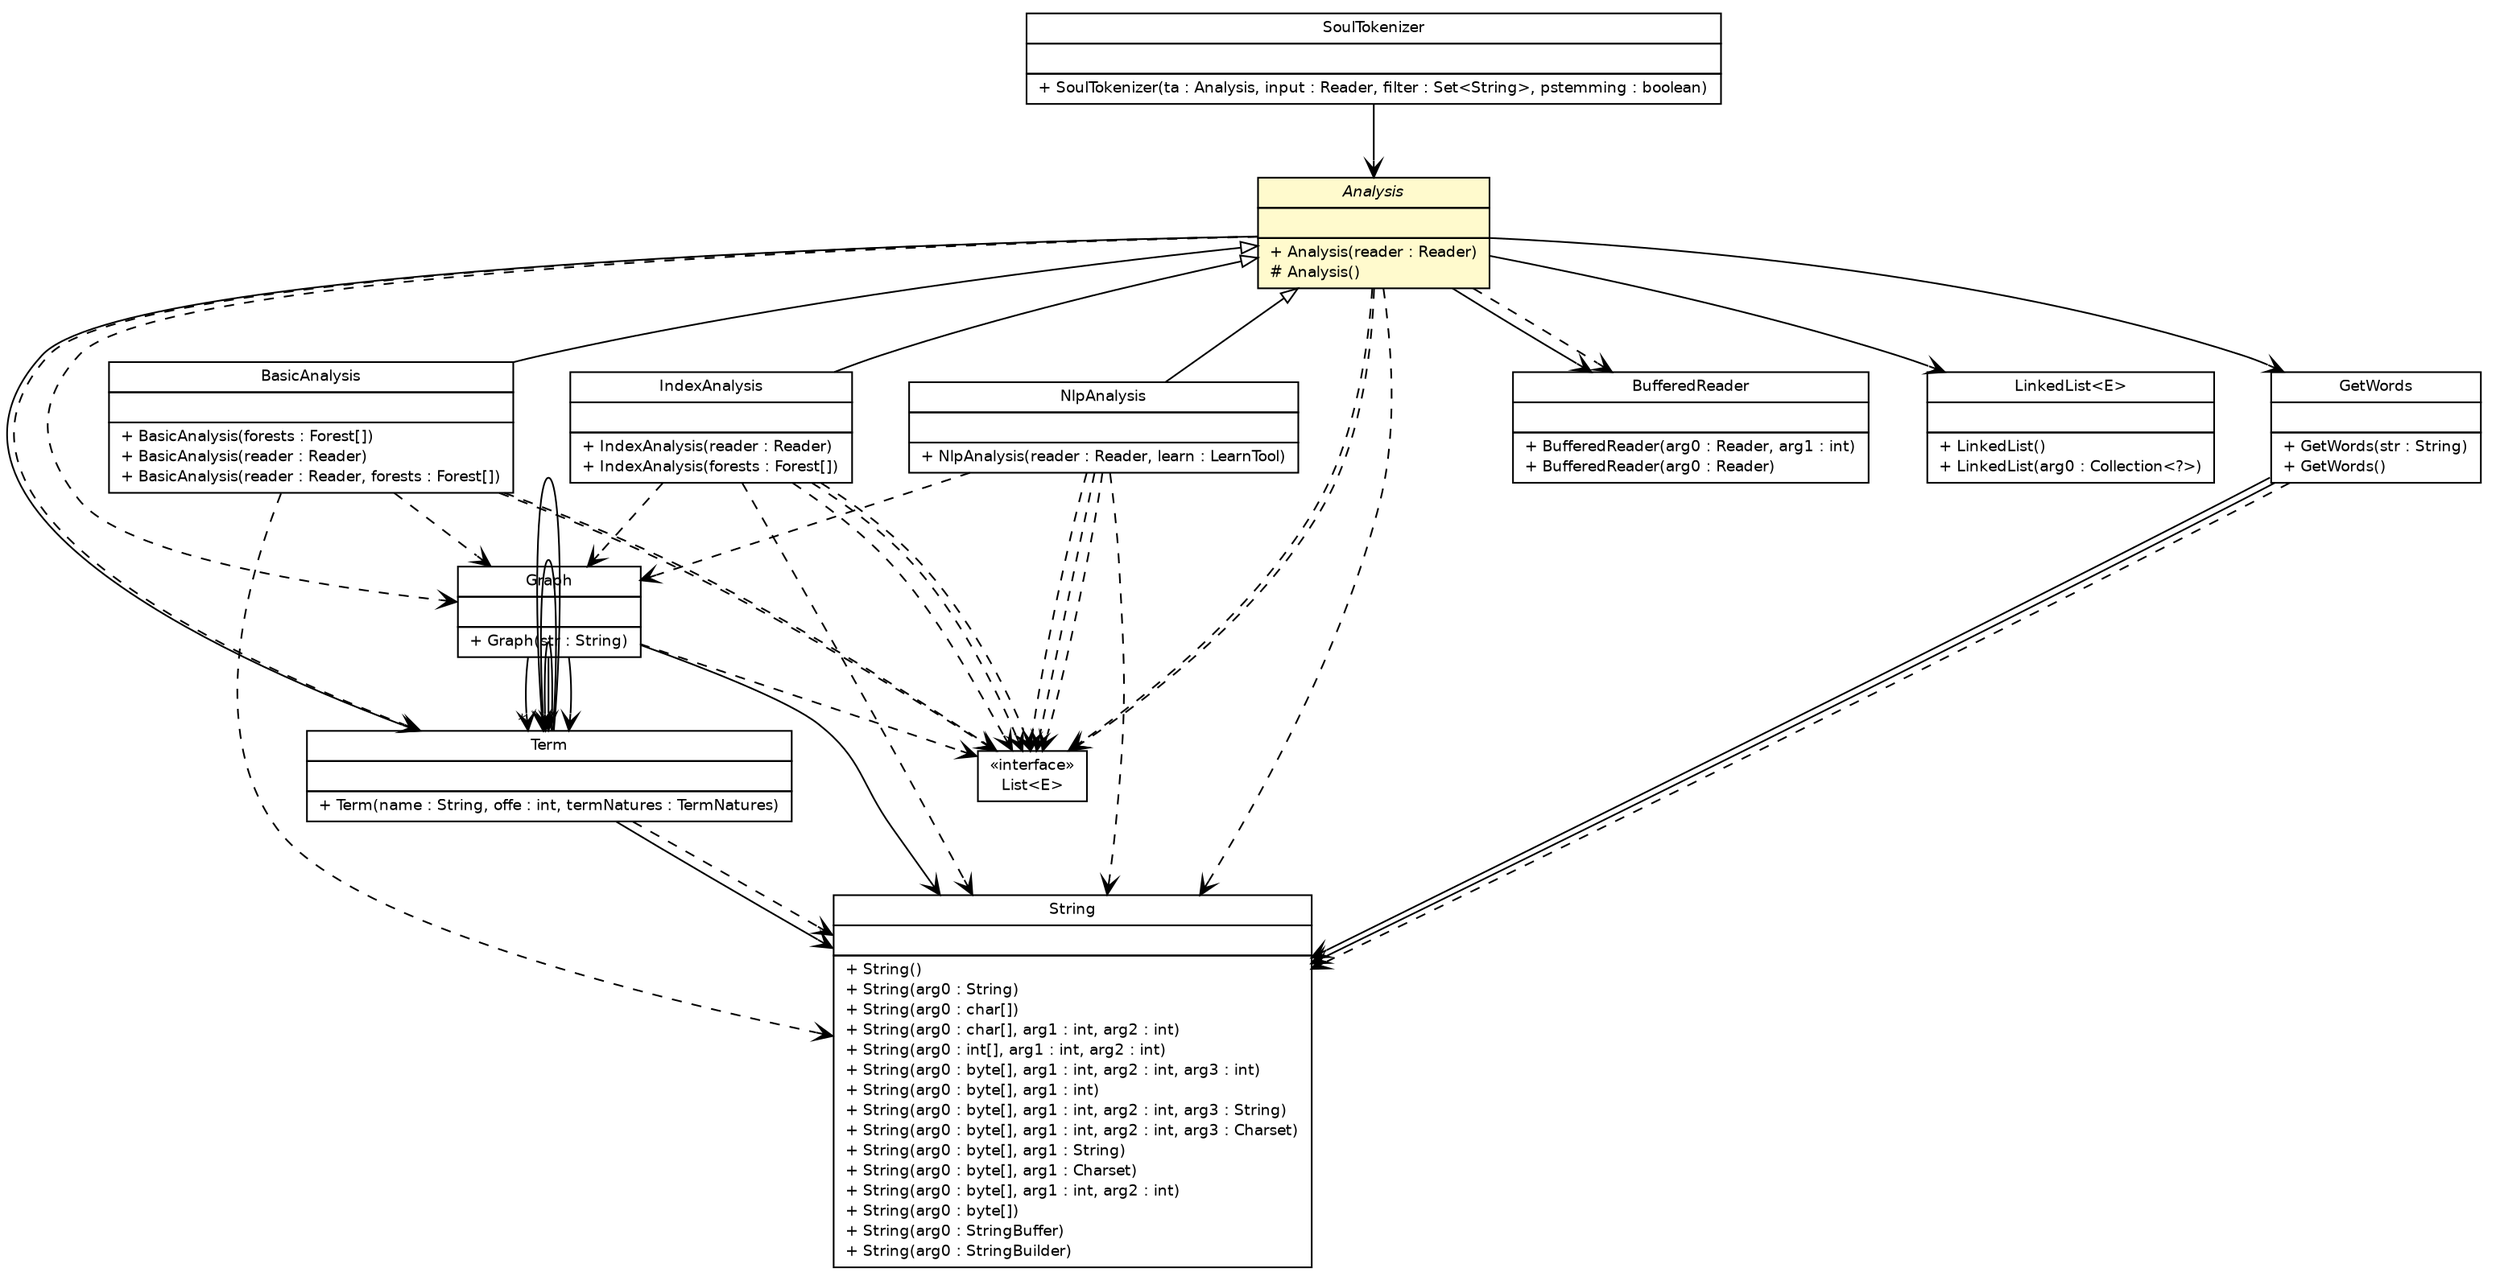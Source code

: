 #!/usr/local/bin/dot
#
# Class diagram 
# Generated by UmlGraph version 4.6 (http://www.spinellis.gr/sw/umlgraph)
#

digraph G {
	edge [fontname="Helvetica",fontsize=10,labelfontname="Helvetica",labelfontsize=10];
	node [fontname="Helvetica",fontsize=10,shape=plaintext];
	// org.soul.splitWord.GetWords
	c3247 [label=<<table border="0" cellborder="1" cellspacing="0" cellpadding="2" port="p" href="./GetWords.html">
		<tr><td><table border="0" cellspacing="0" cellpadding="1">
			<tr><td> GetWords </td></tr>
		</table></td></tr>
		<tr><td><table border="0" cellspacing="0" cellpadding="1">
			<tr><td align="left">  </td></tr>
		</table></td></tr>
		<tr><td><table border="0" cellspacing="0" cellpadding="1">
			<tr><td align="left"> + GetWords(str : String) </td></tr>
			<tr><td align="left"> + GetWords() </td></tr>
		</table></td></tr>
		</table>>, fontname="Helvetica", fontcolor="black", fontsize=9.0];
	// org.soul.splitWord.BasicAnalysis
	c3249 [label=<<table border="0" cellborder="1" cellspacing="0" cellpadding="2" port="p" href="./BasicAnalysis.html">
		<tr><td><table border="0" cellspacing="0" cellpadding="1">
			<tr><td> BasicAnalysis </td></tr>
		</table></td></tr>
		<tr><td><table border="0" cellspacing="0" cellpadding="1">
			<tr><td align="left">  </td></tr>
		</table></td></tr>
		<tr><td><table border="0" cellspacing="0" cellpadding="1">
			<tr><td align="left"> + BasicAnalysis(forests : Forest[]) </td></tr>
			<tr><td align="left"> + BasicAnalysis(reader : Reader) </td></tr>
			<tr><td align="left"> + BasicAnalysis(reader : Reader, forests : Forest[]) </td></tr>
		</table></td></tr>
		</table>>, fontname="Helvetica", fontcolor="black", fontsize=9.0];
	// org.soul.splitWord.Analysis
	c3250 [label=<<table border="0" cellborder="1" cellspacing="0" cellpadding="2" port="p" bgcolor="lemonChiffon" href="./Analysis.html">
		<tr><td><table border="0" cellspacing="0" cellpadding="1">
			<tr><td><font face="Helvetica-Oblique"> Analysis </font></td></tr>
		</table></td></tr>
		<tr><td><table border="0" cellspacing="0" cellpadding="1">
			<tr><td align="left">  </td></tr>
		</table></td></tr>
		<tr><td><table border="0" cellspacing="0" cellpadding="1">
			<tr><td align="left"> + Analysis(reader : Reader) </td></tr>
			<tr><td align="left"> # Analysis() </td></tr>
		</table></td></tr>
		</table>>, fontname="Helvetica", fontcolor="black", fontsize=9.0];
	// org.soul.splitWord.IndexAnalysis
	c3252 [label=<<table border="0" cellborder="1" cellspacing="0" cellpadding="2" port="p" href="./IndexAnalysis.html">
		<tr><td><table border="0" cellspacing="0" cellpadding="1">
			<tr><td> IndexAnalysis </td></tr>
		</table></td></tr>
		<tr><td><table border="0" cellspacing="0" cellpadding="1">
			<tr><td align="left">  </td></tr>
		</table></td></tr>
		<tr><td><table border="0" cellspacing="0" cellpadding="1">
			<tr><td align="left"> + IndexAnalysis(reader : Reader) </td></tr>
			<tr><td align="left"> + IndexAnalysis(forests : Forest[]) </td></tr>
		</table></td></tr>
		</table>>, fontname="Helvetica", fontcolor="black", fontsize=9.0];
	// org.soul.splitWord.NlpAnalysis
	c3255 [label=<<table border="0" cellborder="1" cellspacing="0" cellpadding="2" port="p" href="./NlpAnalysis.html">
		<tr><td><table border="0" cellspacing="0" cellpadding="1">
			<tr><td> NlpAnalysis </td></tr>
		</table></td></tr>
		<tr><td><table border="0" cellspacing="0" cellpadding="1">
			<tr><td align="left">  </td></tr>
		</table></td></tr>
		<tr><td><table border="0" cellspacing="0" cellpadding="1">
			<tr><td align="left"> + NlpAnalysis(reader : Reader, learn : LearnTool) </td></tr>
		</table></td></tr>
		</table>>, fontname="Helvetica", fontcolor="black", fontsize=9.0];
	// org.soul.lucene4.SoulTokenizer
	c3274 [label=<<table border="0" cellborder="1" cellspacing="0" cellpadding="2" port="p" href="../lucene4/SoulTokenizer.html">
		<tr><td><table border="0" cellspacing="0" cellpadding="1">
			<tr><td> SoulTokenizer </td></tr>
		</table></td></tr>
		<tr><td><table border="0" cellspacing="0" cellpadding="1">
			<tr><td align="left">  </td></tr>
		</table></td></tr>
		<tr><td><table border="0" cellspacing="0" cellpadding="1">
			<tr><td align="left"> + SoulTokenizer(ta : Analysis, input : Reader, filter : Set&lt;String&gt;, pstemming : boolean) </td></tr>
		</table></td></tr>
		</table>>, fontname="Helvetica", fontcolor="black", fontsize=9.0];
	// org.soul.domain.Graph
	c3283 [label=<<table border="0" cellborder="1" cellspacing="0" cellpadding="2" port="p" href="../domain/Graph.html">
		<tr><td><table border="0" cellspacing="0" cellpadding="1">
			<tr><td> Graph </td></tr>
		</table></td></tr>
		<tr><td><table border="0" cellspacing="0" cellpadding="1">
			<tr><td align="left">  </td></tr>
		</table></td></tr>
		<tr><td><table border="0" cellspacing="0" cellpadding="1">
			<tr><td align="left"> + Graph(str : String) </td></tr>
		</table></td></tr>
		</table>>, fontname="Helvetica", fontcolor="black", fontsize=9.0];
	// org.soul.domain.Term
	c3286 [label=<<table border="0" cellborder="1" cellspacing="0" cellpadding="2" port="p" href="../domain/Term.html">
		<tr><td><table border="0" cellspacing="0" cellpadding="1">
			<tr><td> Term </td></tr>
		</table></td></tr>
		<tr><td><table border="0" cellspacing="0" cellpadding="1">
			<tr><td align="left">  </td></tr>
		</table></td></tr>
		<tr><td><table border="0" cellspacing="0" cellpadding="1">
			<tr><td align="left"> + Term(name : String, offe : int, termNatures : TermNatures) </td></tr>
		</table></td></tr>
		</table>>, fontname="Helvetica", fontcolor="black", fontsize=9.0];
	//org.soul.splitWord.BasicAnalysis extends org.soul.splitWord.Analysis
	c3250:p -> c3249:p [dir=back,arrowtail=empty];
	//org.soul.splitWord.IndexAnalysis extends org.soul.splitWord.Analysis
	c3250:p -> c3252:p [dir=back,arrowtail=empty];
	//org.soul.splitWord.NlpAnalysis extends org.soul.splitWord.Analysis
	c3250:p -> c3255:p [dir=back,arrowtail=empty];
	// org.soul.splitWord.GetWords NAVASSOC java.lang.String
	c3247:p -> c3323:p [taillabel="", label="", headlabel="", fontname="Helvetica", fontcolor="black", fontsize=10.0, color="black", arrowhead=open];
	// org.soul.splitWord.GetWords NAVASSOC java.lang.String
	c3247:p -> c3323:p [taillabel="", label="", headlabel="", fontname="Helvetica", fontcolor="black", fontsize=10.0, color="black", arrowhead=open];
	// org.soul.splitWord.Analysis NAVASSOC org.soul.splitWord.GetWords
	c3250:p -> c3247:p [taillabel="", label="", headlabel="", fontname="Helvetica", fontcolor="black", fontsize=10.0, color="black", arrowhead=open];
	// org.soul.splitWord.Analysis NAVASSOC java.io.BufferedReader
	c3250:p -> c3324:p [taillabel="", label="", headlabel="", fontname="Helvetica", fontcolor="black", fontsize=10.0, color="black", arrowhead=open];
	// org.soul.splitWord.Analysis NAVASSOC java.util.LinkedList<E>
	c3250:p -> c3325:p [taillabel="", label="", headlabel="", fontname="Helvetica", fontcolor="black", fontsize=10.0, color="black", arrowhead=open];
	// org.soul.splitWord.Analysis NAVASSOC org.soul.domain.Term
	c3250:p -> c3286:p [taillabel="", label="", headlabel="", fontname="Helvetica", fontcolor="black", fontsize=10.0, color="black", arrowhead=open];
	// org.soul.lucene4.SoulTokenizer NAVASSOC org.soul.splitWord.Analysis
	c3274:p -> c3250:p [taillabel="", label="", headlabel="", fontname="Helvetica", fontcolor="black", fontsize=10.0, color="black", arrowhead=open];
	// org.soul.domain.Graph NAVASSOC java.lang.String
	c3283:p -> c3323:p [taillabel="", label="", headlabel="", fontname="Helvetica", fontcolor="black", fontsize=10.0, color="black", arrowhead=open];
	// org.soul.domain.Graph NAVASSOC org.soul.domain.Term
	c3283:p -> c3286:p [taillabel="", label="", headlabel="*", fontname="Helvetica", fontcolor="black", fontsize=10.0, color="black", arrowhead=open];
	// org.soul.domain.Graph NAVASSOC org.soul.domain.Term
	c3283:p -> c3286:p [taillabel="", label="", headlabel="", fontname="Helvetica", fontcolor="black", fontsize=10.0, color="black", arrowhead=open];
	// org.soul.domain.Graph NAVASSOC org.soul.domain.Term
	c3283:p -> c3286:p [taillabel="", label="", headlabel="", fontname="Helvetica", fontcolor="black", fontsize=10.0, color="black", arrowhead=open];
	// org.soul.domain.Term NAVASSOC java.lang.String
	c3286:p -> c3323:p [taillabel="", label="", headlabel="", fontname="Helvetica", fontcolor="black", fontsize=10.0, color="black", arrowhead=open];
	// org.soul.domain.Term NAVASSOC org.soul.domain.Term
	c3286:p -> c3286:p [taillabel="", label="", headlabel="", fontname="Helvetica", fontcolor="black", fontsize=10.0, color="black", arrowhead=open];
	// org.soul.domain.Term NAVASSOC org.soul.domain.Term
	c3286:p -> c3286:p [taillabel="", label="", headlabel="", fontname="Helvetica", fontcolor="black", fontsize=10.0, color="black", arrowhead=open];
	// org.soul.domain.Term NAVASSOC org.soul.domain.Term
	c3286:p -> c3286:p [taillabel="", label="", headlabel="", fontname="Helvetica", fontcolor="black", fontsize=10.0, color="black", arrowhead=open];
	// org.soul.splitWord.GetWords DEPEND java.lang.String
	c3247:p -> c3323:p [taillabel="", label="", headlabel="", fontname="Helvetica", fontcolor="black", fontsize=10.0, color="black", arrowhead=open, style=dashed];
	// org.soul.splitWord.BasicAnalysis DEPEND java.util.List<E>
	c3249:p -> c3326:p [taillabel="", label="", headlabel="", fontname="Helvetica", fontcolor="black", fontsize=10.0, color="black", arrowhead=open, style=dashed];
	// org.soul.splitWord.BasicAnalysis DEPEND java.lang.String
	c3249:p -> c3323:p [taillabel="", label="", headlabel="", fontname="Helvetica", fontcolor="black", fontsize=10.0, color="black", arrowhead=open, style=dashed];
	// org.soul.splitWord.BasicAnalysis DEPEND org.soul.domain.Graph
	c3249:p -> c3283:p [taillabel="", label="", headlabel="", fontname="Helvetica", fontcolor="black", fontsize=10.0, color="black", arrowhead=open, style=dashed];
	// org.soul.splitWord.BasicAnalysis DEPEND java.util.List<E>
	c3249:p -> c3326:p [taillabel="", label="", headlabel="", fontname="Helvetica", fontcolor="black", fontsize=10.0, color="black", arrowhead=open, style=dashed];
	// org.soul.splitWord.Analysis DEPEND java.util.List<E>
	c3250:p -> c3326:p [taillabel="", label="", headlabel="", fontname="Helvetica", fontcolor="black", fontsize=10.0, color="black", arrowhead=open, style=dashed];
	// org.soul.splitWord.Analysis DEPEND java.io.BufferedReader
	c3250:p -> c3324:p [taillabel="", label="", headlabel="", fontname="Helvetica", fontcolor="black", fontsize=10.0, color="black", arrowhead=open, style=dashed];
	// org.soul.splitWord.Analysis DEPEND java.lang.String
	c3250:p -> c3323:p [taillabel="", label="", headlabel="", fontname="Helvetica", fontcolor="black", fontsize=10.0, color="black", arrowhead=open, style=dashed];
	// org.soul.splitWord.Analysis DEPEND org.soul.domain.Graph
	c3250:p -> c3283:p [taillabel="", label="", headlabel="", fontname="Helvetica", fontcolor="black", fontsize=10.0, color="black", arrowhead=open, style=dashed];
	// org.soul.splitWord.Analysis DEPEND java.util.List<E>
	c3250:p -> c3326:p [taillabel="", label="", headlabel="", fontname="Helvetica", fontcolor="black", fontsize=10.0, color="black", arrowhead=open, style=dashed];
	// org.soul.splitWord.Analysis DEPEND org.soul.domain.Term
	c3250:p -> c3286:p [taillabel="", label="", headlabel="", fontname="Helvetica", fontcolor="black", fontsize=10.0, color="black", arrowhead=open, style=dashed];
	// org.soul.splitWord.IndexAnalysis DEPEND java.util.List<E>
	c3252:p -> c3326:p [taillabel="", label="", headlabel="", fontname="Helvetica", fontcolor="black", fontsize=10.0, color="black", arrowhead=open, style=dashed];
	// org.soul.splitWord.IndexAnalysis DEPEND java.lang.String
	c3252:p -> c3323:p [taillabel="", label="", headlabel="", fontname="Helvetica", fontcolor="black", fontsize=10.0, color="black", arrowhead=open, style=dashed];
	// org.soul.splitWord.IndexAnalysis DEPEND org.soul.domain.Graph
	c3252:p -> c3283:p [taillabel="", label="", headlabel="", fontname="Helvetica", fontcolor="black", fontsize=10.0, color="black", arrowhead=open, style=dashed];
	// org.soul.splitWord.IndexAnalysis DEPEND java.util.List<E>
	c3252:p -> c3326:p [taillabel="", label="", headlabel="", fontname="Helvetica", fontcolor="black", fontsize=10.0, color="black", arrowhead=open, style=dashed];
	// org.soul.splitWord.IndexAnalysis DEPEND java.util.List<E>
	c3252:p -> c3326:p [taillabel="", label="", headlabel="", fontname="Helvetica", fontcolor="black", fontsize=10.0, color="black", arrowhead=open, style=dashed];
	// org.soul.splitWord.NlpAnalysis DEPEND java.util.List<E>
	c3255:p -> c3326:p [taillabel="", label="", headlabel="", fontname="Helvetica", fontcolor="black", fontsize=10.0, color="black", arrowhead=open, style=dashed];
	// org.soul.splitWord.NlpAnalysis DEPEND java.util.List<E>
	c3255:p -> c3326:p [taillabel="", label="", headlabel="", fontname="Helvetica", fontcolor="black", fontsize=10.0, color="black", arrowhead=open, style=dashed];
	// org.soul.splitWord.NlpAnalysis DEPEND java.lang.String
	c3255:p -> c3323:p [taillabel="", label="", headlabel="", fontname="Helvetica", fontcolor="black", fontsize=10.0, color="black", arrowhead=open, style=dashed];
	// org.soul.splitWord.NlpAnalysis DEPEND org.soul.domain.Graph
	c3255:p -> c3283:p [taillabel="", label="", headlabel="", fontname="Helvetica", fontcolor="black", fontsize=10.0, color="black", arrowhead=open, style=dashed];
	// org.soul.splitWord.NlpAnalysis DEPEND java.util.List<E>
	c3255:p -> c3326:p [taillabel="", label="", headlabel="", fontname="Helvetica", fontcolor="black", fontsize=10.0, color="black", arrowhead=open, style=dashed];
	// org.soul.domain.Graph DEPEND java.util.List<E>
	c3283:p -> c3326:p [taillabel="", label="", headlabel="", fontname="Helvetica", fontcolor="black", fontsize=10.0, color="black", arrowhead=open, style=dashed];
	// org.soul.domain.Term DEPEND java.lang.String
	c3286:p -> c3323:p [taillabel="", label="", headlabel="", fontname="Helvetica", fontcolor="black", fontsize=10.0, color="black", arrowhead=open, style=dashed];
	// java.io.BufferedReader
	c3324 [label=<<table border="0" cellborder="1" cellspacing="0" cellpadding="2" port="p" href="http://java.sun.com/j2se/1.4.2/docs/api/java/io/BufferedReader.html">
		<tr><td><table border="0" cellspacing="0" cellpadding="1">
			<tr><td> BufferedReader </td></tr>
		</table></td></tr>
		<tr><td><table border="0" cellspacing="0" cellpadding="1">
			<tr><td align="left">  </td></tr>
		</table></td></tr>
		<tr><td><table border="0" cellspacing="0" cellpadding="1">
			<tr><td align="left"> + BufferedReader(arg0 : Reader, arg1 : int) </td></tr>
			<tr><td align="left"> + BufferedReader(arg0 : Reader) </td></tr>
		</table></td></tr>
		</table>>, fontname="Helvetica", fontcolor="black", fontsize=9.0];
	// java.util.LinkedList<E>
	c3325 [label=<<table border="0" cellborder="1" cellspacing="0" cellpadding="2" port="p" href="http://java.sun.com/j2se/1.4.2/docs/api/java/util/LinkedList.html">
		<tr><td><table border="0" cellspacing="0" cellpadding="1">
			<tr><td> LinkedList&lt;E&gt; </td></tr>
		</table></td></tr>
		<tr><td><table border="0" cellspacing="0" cellpadding="1">
			<tr><td align="left">  </td></tr>
		</table></td></tr>
		<tr><td><table border="0" cellspacing="0" cellpadding="1">
			<tr><td align="left"> + LinkedList() </td></tr>
			<tr><td align="left"> + LinkedList(arg0 : Collection&lt;?&gt;) </td></tr>
		</table></td></tr>
		</table>>, fontname="Helvetica", fontcolor="black", fontsize=9.0];
	// java.util.List<E>
	c3326 [label=<<table border="0" cellborder="1" cellspacing="0" cellpadding="2" port="p" href="http://java.sun.com/j2se/1.4.2/docs/api/java/util/List.html">
		<tr><td><table border="0" cellspacing="0" cellpadding="1">
			<tr><td> &laquo;interface&raquo; </td></tr>
			<tr><td> List&lt;E&gt; </td></tr>
		</table></td></tr>
		</table>>, fontname="Helvetica", fontcolor="black", fontsize=9.0];
	// java.lang.String
	c3323 [label=<<table border="0" cellborder="1" cellspacing="0" cellpadding="2" port="p" href="http://java.sun.com/j2se/1.4.2/docs/api/java/lang/String.html">
		<tr><td><table border="0" cellspacing="0" cellpadding="1">
			<tr><td> String </td></tr>
		</table></td></tr>
		<tr><td><table border="0" cellspacing="0" cellpadding="1">
			<tr><td align="left">  </td></tr>
		</table></td></tr>
		<tr><td><table border="0" cellspacing="0" cellpadding="1">
			<tr><td align="left"> + String() </td></tr>
			<tr><td align="left"> + String(arg0 : String) </td></tr>
			<tr><td align="left"> + String(arg0 : char[]) </td></tr>
			<tr><td align="left"> + String(arg0 : char[], arg1 : int, arg2 : int) </td></tr>
			<tr><td align="left"> + String(arg0 : int[], arg1 : int, arg2 : int) </td></tr>
			<tr><td align="left"> + String(arg0 : byte[], arg1 : int, arg2 : int, arg3 : int) </td></tr>
			<tr><td align="left"> + String(arg0 : byte[], arg1 : int) </td></tr>
			<tr><td align="left"> + String(arg0 : byte[], arg1 : int, arg2 : int, arg3 : String) </td></tr>
			<tr><td align="left"> + String(arg0 : byte[], arg1 : int, arg2 : int, arg3 : Charset) </td></tr>
			<tr><td align="left"> + String(arg0 : byte[], arg1 : String) </td></tr>
			<tr><td align="left"> + String(arg0 : byte[], arg1 : Charset) </td></tr>
			<tr><td align="left"> + String(arg0 : byte[], arg1 : int, arg2 : int) </td></tr>
			<tr><td align="left"> + String(arg0 : byte[]) </td></tr>
			<tr><td align="left"> + String(arg0 : StringBuffer) </td></tr>
			<tr><td align="left"> + String(arg0 : StringBuilder) </td></tr>
		</table></td></tr>
		</table>>, fontname="Helvetica", fontcolor="black", fontsize=9.0];
}

